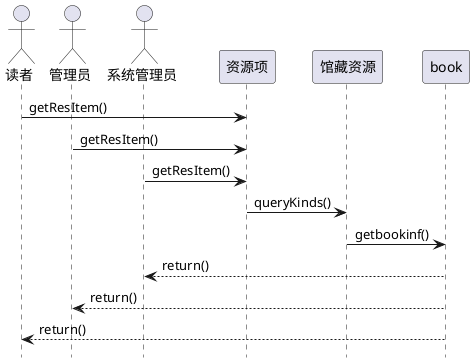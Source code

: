 @startuml
hide footbox
actor 读者
actor 管理员
actor 系统管理员
读者 -> 资源项 : getResItem()
管理员 -> 资源项 : getResItem()
系统管理员 -> 资源项 : getResItem()
资源项 -> 馆藏资源 : queryKinds()
馆藏资源 -> book :getbookinf()
系统管理员 <-- book :return()
管理员 <-- book :return()
读者 <-- book :return()
@enduml